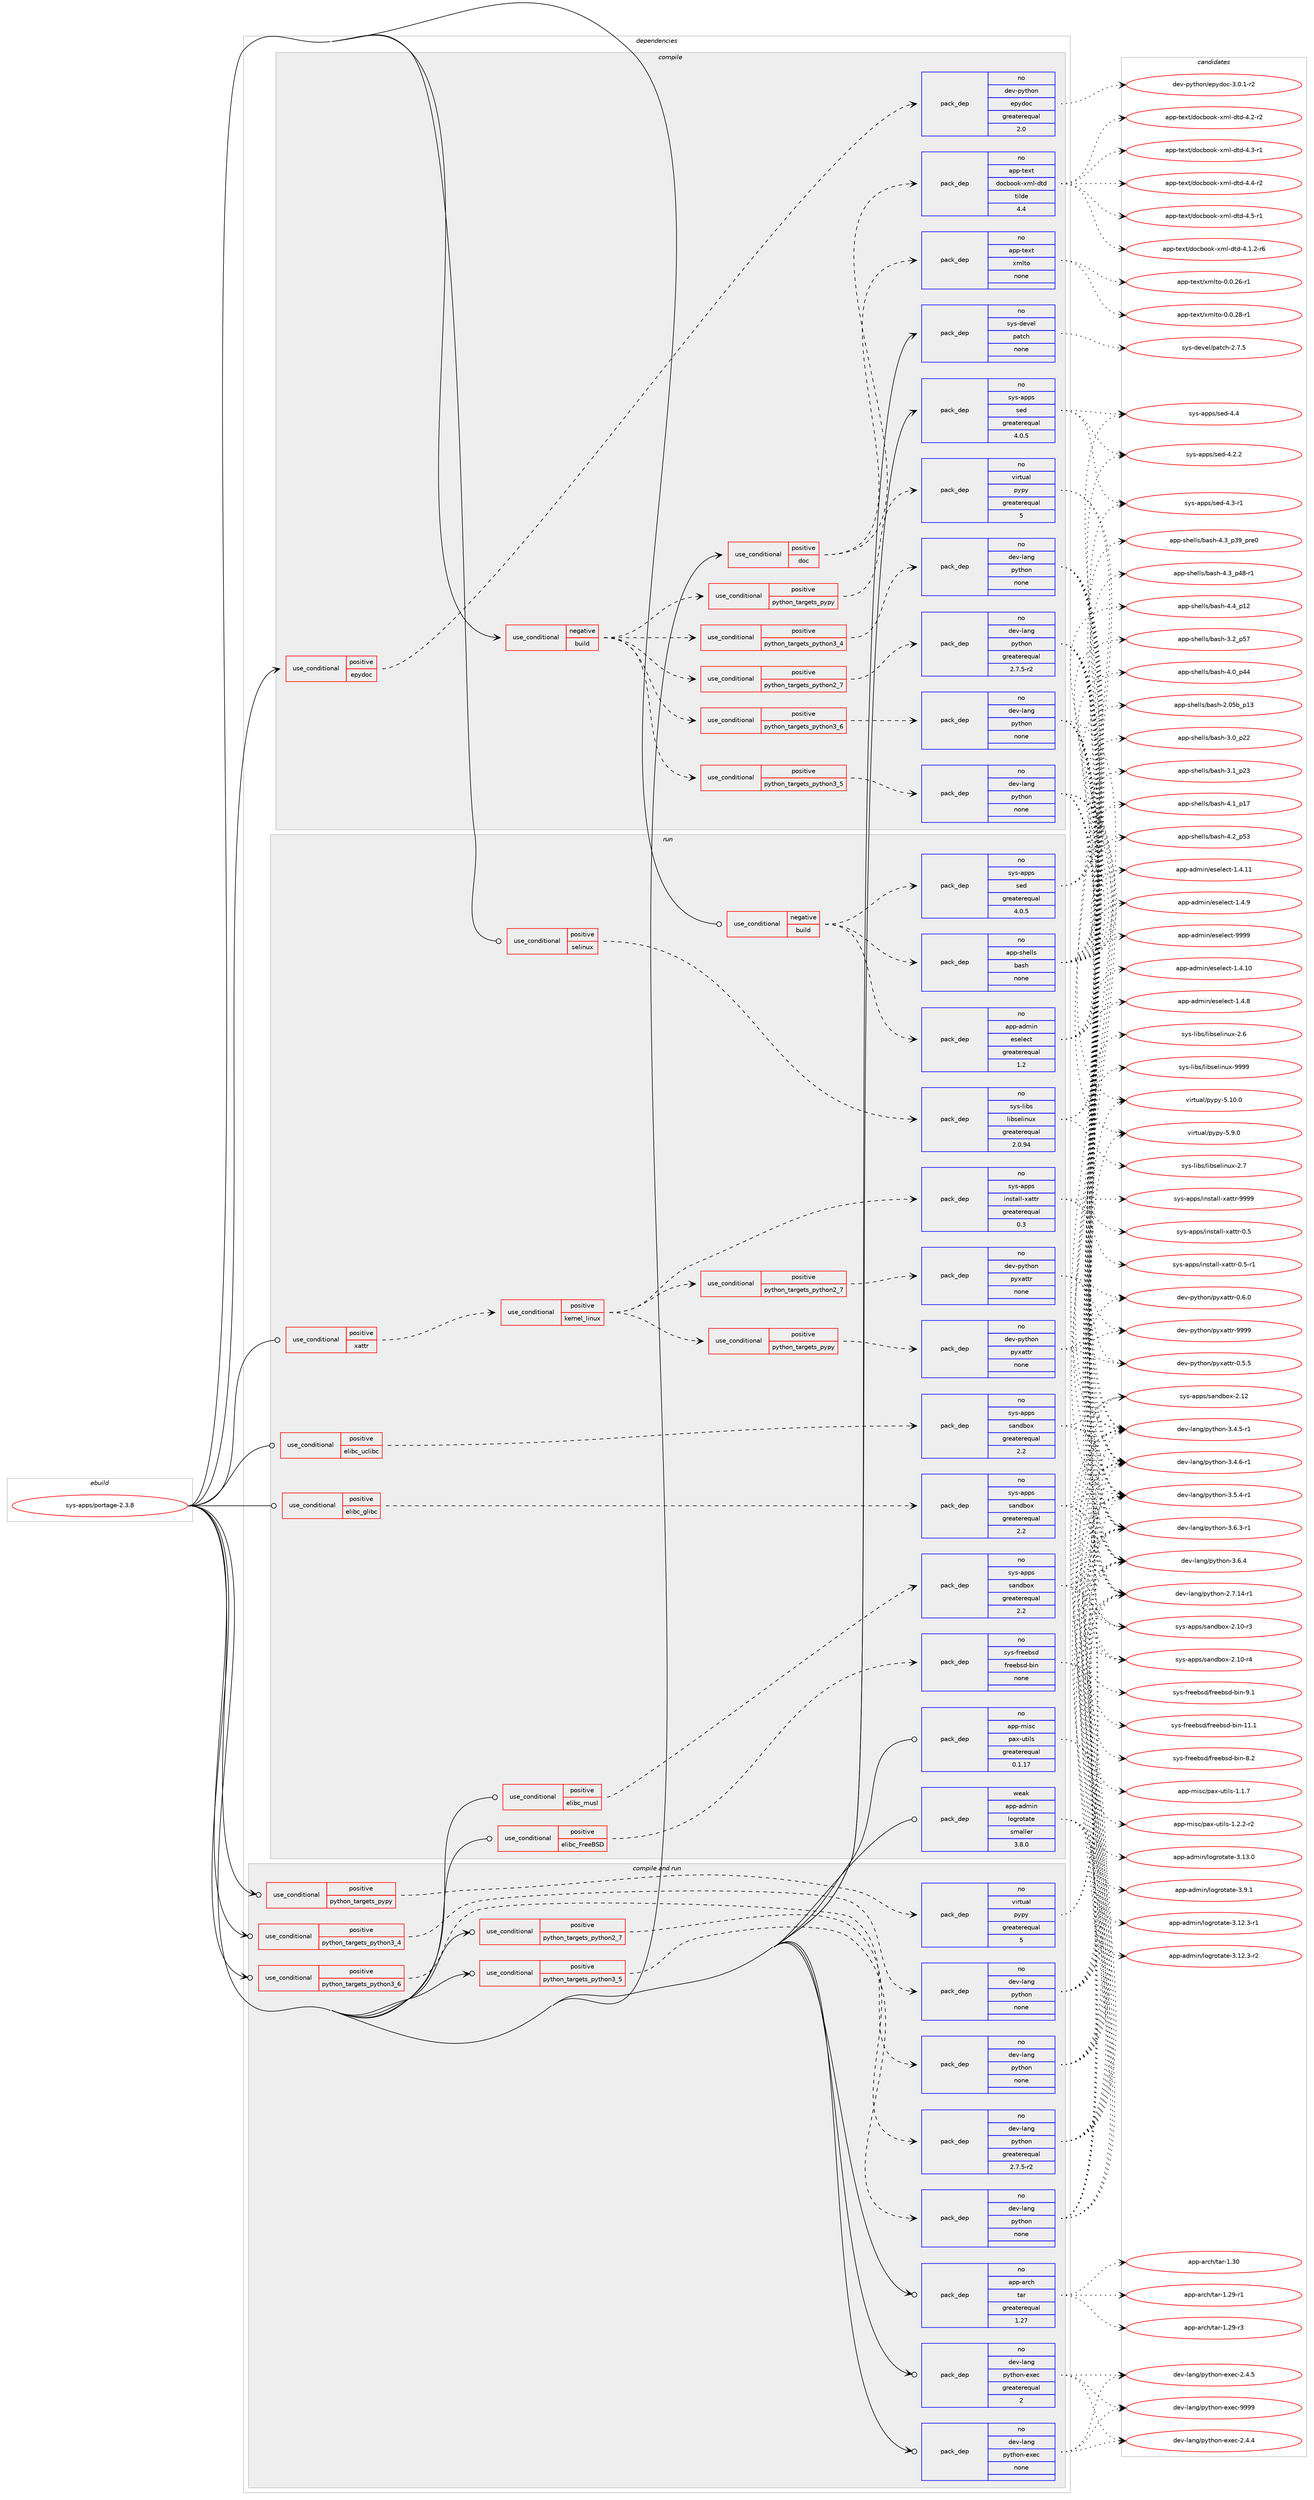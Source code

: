 digraph prolog {

# *************
# Graph options
# *************

newrank=true;
concentrate=true;
compound=true;
graph [rankdir=LR,fontname=Helvetica,fontsize=10,ranksep=1.5];#, ranksep=2.5, nodesep=0.2];
edge  [arrowhead=vee];
node  [fontname=Helvetica,fontsize=10];

# **********
# The ebuild
# **********

subgraph cluster_leftcol {
color=gray;
rank=same;
label=<<i>ebuild</i>>;
id [label="sys-apps/portage-2.3.8", color=red, width=4, href="../sys-apps/portage-2.3.8.svg"];
}

# ****************
# The dependencies
# ****************

subgraph cluster_midcol {
color=gray;
label=<<i>dependencies</i>>;
subgraph cluster_compile {
fillcolor="#eeeeee";
style=filled;
label=<<i>compile</i>>;
subgraph cond525 {
dependency5286 [label=<<TABLE BORDER="0" CELLBORDER="1" CELLSPACING="0" CELLPADDING="4"><TR><TD ROWSPAN="3" CELLPADDING="10">use_conditional</TD></TR><TR><TD>negative</TD></TR><TR><TD>build</TD></TR></TABLE>>, shape=none, color=red];
subgraph cond526 {
dependency5287 [label=<<TABLE BORDER="0" CELLBORDER="1" CELLSPACING="0" CELLPADDING="4"><TR><TD ROWSPAN="3" CELLPADDING="10">use_conditional</TD></TR><TR><TD>positive</TD></TR><TR><TD>python_targets_pypy</TD></TR></TABLE>>, shape=none, color=red];
subgraph pack4720 {
dependency5288 [label=<<TABLE BORDER="0" CELLBORDER="1" CELLSPACING="0" CELLPADDING="4" WIDTH="220"><TR><TD ROWSPAN="6" CELLPADDING="30">pack_dep</TD></TR><TR><TD WIDTH="110">no</TD></TR><TR><TD>virtual</TD></TR><TR><TD>pypy</TD></TR><TR><TD>greaterequal</TD></TR><TR><TD>5</TD></TR></TABLE>>, shape=none, color=blue];
}
dependency5287:e -> dependency5288:w [weight=20,style="dashed",arrowhead="vee"];
}
dependency5286:e -> dependency5287:w [weight=20,style="dashed",arrowhead="vee"];
subgraph cond527 {
dependency5289 [label=<<TABLE BORDER="0" CELLBORDER="1" CELLSPACING="0" CELLPADDING="4"><TR><TD ROWSPAN="3" CELLPADDING="10">use_conditional</TD></TR><TR><TD>positive</TD></TR><TR><TD>python_targets_python2_7</TD></TR></TABLE>>, shape=none, color=red];
subgraph pack4721 {
dependency5290 [label=<<TABLE BORDER="0" CELLBORDER="1" CELLSPACING="0" CELLPADDING="4" WIDTH="220"><TR><TD ROWSPAN="6" CELLPADDING="30">pack_dep</TD></TR><TR><TD WIDTH="110">no</TD></TR><TR><TD>dev-lang</TD></TR><TR><TD>python</TD></TR><TR><TD>greaterequal</TD></TR><TR><TD>2.7.5-r2</TD></TR></TABLE>>, shape=none, color=blue];
}
dependency5289:e -> dependency5290:w [weight=20,style="dashed",arrowhead="vee"];
}
dependency5286:e -> dependency5289:w [weight=20,style="dashed",arrowhead="vee"];
subgraph cond528 {
dependency5291 [label=<<TABLE BORDER="0" CELLBORDER="1" CELLSPACING="0" CELLPADDING="4"><TR><TD ROWSPAN="3" CELLPADDING="10">use_conditional</TD></TR><TR><TD>positive</TD></TR><TR><TD>python_targets_python3_4</TD></TR></TABLE>>, shape=none, color=red];
subgraph pack4722 {
dependency5292 [label=<<TABLE BORDER="0" CELLBORDER="1" CELLSPACING="0" CELLPADDING="4" WIDTH="220"><TR><TD ROWSPAN="6" CELLPADDING="30">pack_dep</TD></TR><TR><TD WIDTH="110">no</TD></TR><TR><TD>dev-lang</TD></TR><TR><TD>python</TD></TR><TR><TD>none</TD></TR><TR><TD></TD></TR></TABLE>>, shape=none, color=blue];
}
dependency5291:e -> dependency5292:w [weight=20,style="dashed",arrowhead="vee"];
}
dependency5286:e -> dependency5291:w [weight=20,style="dashed",arrowhead="vee"];
subgraph cond529 {
dependency5293 [label=<<TABLE BORDER="0" CELLBORDER="1" CELLSPACING="0" CELLPADDING="4"><TR><TD ROWSPAN="3" CELLPADDING="10">use_conditional</TD></TR><TR><TD>positive</TD></TR><TR><TD>python_targets_python3_5</TD></TR></TABLE>>, shape=none, color=red];
subgraph pack4723 {
dependency5294 [label=<<TABLE BORDER="0" CELLBORDER="1" CELLSPACING="0" CELLPADDING="4" WIDTH="220"><TR><TD ROWSPAN="6" CELLPADDING="30">pack_dep</TD></TR><TR><TD WIDTH="110">no</TD></TR><TR><TD>dev-lang</TD></TR><TR><TD>python</TD></TR><TR><TD>none</TD></TR><TR><TD></TD></TR></TABLE>>, shape=none, color=blue];
}
dependency5293:e -> dependency5294:w [weight=20,style="dashed",arrowhead="vee"];
}
dependency5286:e -> dependency5293:w [weight=20,style="dashed",arrowhead="vee"];
subgraph cond530 {
dependency5295 [label=<<TABLE BORDER="0" CELLBORDER="1" CELLSPACING="0" CELLPADDING="4"><TR><TD ROWSPAN="3" CELLPADDING="10">use_conditional</TD></TR><TR><TD>positive</TD></TR><TR><TD>python_targets_python3_6</TD></TR></TABLE>>, shape=none, color=red];
subgraph pack4724 {
dependency5296 [label=<<TABLE BORDER="0" CELLBORDER="1" CELLSPACING="0" CELLPADDING="4" WIDTH="220"><TR><TD ROWSPAN="6" CELLPADDING="30">pack_dep</TD></TR><TR><TD WIDTH="110">no</TD></TR><TR><TD>dev-lang</TD></TR><TR><TD>python</TD></TR><TR><TD>none</TD></TR><TR><TD></TD></TR></TABLE>>, shape=none, color=blue];
}
dependency5295:e -> dependency5296:w [weight=20,style="dashed",arrowhead="vee"];
}
dependency5286:e -> dependency5295:w [weight=20,style="dashed",arrowhead="vee"];
}
id:e -> dependency5286:w [weight=20,style="solid",arrowhead="vee"];
subgraph cond531 {
dependency5297 [label=<<TABLE BORDER="0" CELLBORDER="1" CELLSPACING="0" CELLPADDING="4"><TR><TD ROWSPAN="3" CELLPADDING="10">use_conditional</TD></TR><TR><TD>positive</TD></TR><TR><TD>doc</TD></TR></TABLE>>, shape=none, color=red];
subgraph pack4725 {
dependency5298 [label=<<TABLE BORDER="0" CELLBORDER="1" CELLSPACING="0" CELLPADDING="4" WIDTH="220"><TR><TD ROWSPAN="6" CELLPADDING="30">pack_dep</TD></TR><TR><TD WIDTH="110">no</TD></TR><TR><TD>app-text</TD></TR><TR><TD>xmlto</TD></TR><TR><TD>none</TD></TR><TR><TD></TD></TR></TABLE>>, shape=none, color=blue];
}
dependency5297:e -> dependency5298:w [weight=20,style="dashed",arrowhead="vee"];
subgraph pack4726 {
dependency5299 [label=<<TABLE BORDER="0" CELLBORDER="1" CELLSPACING="0" CELLPADDING="4" WIDTH="220"><TR><TD ROWSPAN="6" CELLPADDING="30">pack_dep</TD></TR><TR><TD WIDTH="110">no</TD></TR><TR><TD>app-text</TD></TR><TR><TD>docbook-xml-dtd</TD></TR><TR><TD>tilde</TD></TR><TR><TD>4.4</TD></TR></TABLE>>, shape=none, color=blue];
}
dependency5297:e -> dependency5299:w [weight=20,style="dashed",arrowhead="vee"];
}
id:e -> dependency5297:w [weight=20,style="solid",arrowhead="vee"];
subgraph cond532 {
dependency5300 [label=<<TABLE BORDER="0" CELLBORDER="1" CELLSPACING="0" CELLPADDING="4"><TR><TD ROWSPAN="3" CELLPADDING="10">use_conditional</TD></TR><TR><TD>positive</TD></TR><TR><TD>epydoc</TD></TR></TABLE>>, shape=none, color=red];
subgraph pack4727 {
dependency5301 [label=<<TABLE BORDER="0" CELLBORDER="1" CELLSPACING="0" CELLPADDING="4" WIDTH="220"><TR><TD ROWSPAN="6" CELLPADDING="30">pack_dep</TD></TR><TR><TD WIDTH="110">no</TD></TR><TR><TD>dev-python</TD></TR><TR><TD>epydoc</TD></TR><TR><TD>greaterequal</TD></TR><TR><TD>2.0</TD></TR></TABLE>>, shape=none, color=blue];
}
dependency5300:e -> dependency5301:w [weight=20,style="dashed",arrowhead="vee"];
}
id:e -> dependency5300:w [weight=20,style="solid",arrowhead="vee"];
subgraph pack4728 {
dependency5302 [label=<<TABLE BORDER="0" CELLBORDER="1" CELLSPACING="0" CELLPADDING="4" WIDTH="220"><TR><TD ROWSPAN="6" CELLPADDING="30">pack_dep</TD></TR><TR><TD WIDTH="110">no</TD></TR><TR><TD>sys-apps</TD></TR><TR><TD>sed</TD></TR><TR><TD>greaterequal</TD></TR><TR><TD>4.0.5</TD></TR></TABLE>>, shape=none, color=blue];
}
id:e -> dependency5302:w [weight=20,style="solid",arrowhead="vee"];
subgraph pack4729 {
dependency5303 [label=<<TABLE BORDER="0" CELLBORDER="1" CELLSPACING="0" CELLPADDING="4" WIDTH="220"><TR><TD ROWSPAN="6" CELLPADDING="30">pack_dep</TD></TR><TR><TD WIDTH="110">no</TD></TR><TR><TD>sys-devel</TD></TR><TR><TD>patch</TD></TR><TR><TD>none</TD></TR><TR><TD></TD></TR></TABLE>>, shape=none, color=blue];
}
id:e -> dependency5303:w [weight=20,style="solid",arrowhead="vee"];
}
subgraph cluster_compileandrun {
fillcolor="#eeeeee";
style=filled;
label=<<i>compile and run</i>>;
subgraph cond533 {
dependency5304 [label=<<TABLE BORDER="0" CELLBORDER="1" CELLSPACING="0" CELLPADDING="4"><TR><TD ROWSPAN="3" CELLPADDING="10">use_conditional</TD></TR><TR><TD>positive</TD></TR><TR><TD>python_targets_pypy</TD></TR></TABLE>>, shape=none, color=red];
subgraph pack4730 {
dependency5305 [label=<<TABLE BORDER="0" CELLBORDER="1" CELLSPACING="0" CELLPADDING="4" WIDTH="220"><TR><TD ROWSPAN="6" CELLPADDING="30">pack_dep</TD></TR><TR><TD WIDTH="110">no</TD></TR><TR><TD>virtual</TD></TR><TR><TD>pypy</TD></TR><TR><TD>greaterequal</TD></TR><TR><TD>5</TD></TR></TABLE>>, shape=none, color=blue];
}
dependency5304:e -> dependency5305:w [weight=20,style="dashed",arrowhead="vee"];
}
id:e -> dependency5304:w [weight=20,style="solid",arrowhead="odotvee"];
subgraph cond534 {
dependency5306 [label=<<TABLE BORDER="0" CELLBORDER="1" CELLSPACING="0" CELLPADDING="4"><TR><TD ROWSPAN="3" CELLPADDING="10">use_conditional</TD></TR><TR><TD>positive</TD></TR><TR><TD>python_targets_python2_7</TD></TR></TABLE>>, shape=none, color=red];
subgraph pack4731 {
dependency5307 [label=<<TABLE BORDER="0" CELLBORDER="1" CELLSPACING="0" CELLPADDING="4" WIDTH="220"><TR><TD ROWSPAN="6" CELLPADDING="30">pack_dep</TD></TR><TR><TD WIDTH="110">no</TD></TR><TR><TD>dev-lang</TD></TR><TR><TD>python</TD></TR><TR><TD>greaterequal</TD></TR><TR><TD>2.7.5-r2</TD></TR></TABLE>>, shape=none, color=blue];
}
dependency5306:e -> dependency5307:w [weight=20,style="dashed",arrowhead="vee"];
}
id:e -> dependency5306:w [weight=20,style="solid",arrowhead="odotvee"];
subgraph cond535 {
dependency5308 [label=<<TABLE BORDER="0" CELLBORDER="1" CELLSPACING="0" CELLPADDING="4"><TR><TD ROWSPAN="3" CELLPADDING="10">use_conditional</TD></TR><TR><TD>positive</TD></TR><TR><TD>python_targets_python3_4</TD></TR></TABLE>>, shape=none, color=red];
subgraph pack4732 {
dependency5309 [label=<<TABLE BORDER="0" CELLBORDER="1" CELLSPACING="0" CELLPADDING="4" WIDTH="220"><TR><TD ROWSPAN="6" CELLPADDING="30">pack_dep</TD></TR><TR><TD WIDTH="110">no</TD></TR><TR><TD>dev-lang</TD></TR><TR><TD>python</TD></TR><TR><TD>none</TD></TR><TR><TD></TD></TR></TABLE>>, shape=none, color=blue];
}
dependency5308:e -> dependency5309:w [weight=20,style="dashed",arrowhead="vee"];
}
id:e -> dependency5308:w [weight=20,style="solid",arrowhead="odotvee"];
subgraph cond536 {
dependency5310 [label=<<TABLE BORDER="0" CELLBORDER="1" CELLSPACING="0" CELLPADDING="4"><TR><TD ROWSPAN="3" CELLPADDING="10">use_conditional</TD></TR><TR><TD>positive</TD></TR><TR><TD>python_targets_python3_5</TD></TR></TABLE>>, shape=none, color=red];
subgraph pack4733 {
dependency5311 [label=<<TABLE BORDER="0" CELLBORDER="1" CELLSPACING="0" CELLPADDING="4" WIDTH="220"><TR><TD ROWSPAN="6" CELLPADDING="30">pack_dep</TD></TR><TR><TD WIDTH="110">no</TD></TR><TR><TD>dev-lang</TD></TR><TR><TD>python</TD></TR><TR><TD>none</TD></TR><TR><TD></TD></TR></TABLE>>, shape=none, color=blue];
}
dependency5310:e -> dependency5311:w [weight=20,style="dashed",arrowhead="vee"];
}
id:e -> dependency5310:w [weight=20,style="solid",arrowhead="odotvee"];
subgraph cond537 {
dependency5312 [label=<<TABLE BORDER="0" CELLBORDER="1" CELLSPACING="0" CELLPADDING="4"><TR><TD ROWSPAN="3" CELLPADDING="10">use_conditional</TD></TR><TR><TD>positive</TD></TR><TR><TD>python_targets_python3_6</TD></TR></TABLE>>, shape=none, color=red];
subgraph pack4734 {
dependency5313 [label=<<TABLE BORDER="0" CELLBORDER="1" CELLSPACING="0" CELLPADDING="4" WIDTH="220"><TR><TD ROWSPAN="6" CELLPADDING="30">pack_dep</TD></TR><TR><TD WIDTH="110">no</TD></TR><TR><TD>dev-lang</TD></TR><TR><TD>python</TD></TR><TR><TD>none</TD></TR><TR><TD></TD></TR></TABLE>>, shape=none, color=blue];
}
dependency5312:e -> dependency5313:w [weight=20,style="dashed",arrowhead="vee"];
}
id:e -> dependency5312:w [weight=20,style="solid",arrowhead="odotvee"];
subgraph pack4735 {
dependency5314 [label=<<TABLE BORDER="0" CELLBORDER="1" CELLSPACING="0" CELLPADDING="4" WIDTH="220"><TR><TD ROWSPAN="6" CELLPADDING="30">pack_dep</TD></TR><TR><TD WIDTH="110">no</TD></TR><TR><TD>app-arch</TD></TR><TR><TD>tar</TD></TR><TR><TD>greaterequal</TD></TR><TR><TD>1.27</TD></TR></TABLE>>, shape=none, color=blue];
}
id:e -> dependency5314:w [weight=20,style="solid",arrowhead="odotvee"];
subgraph pack4736 {
dependency5315 [label=<<TABLE BORDER="0" CELLBORDER="1" CELLSPACING="0" CELLPADDING="4" WIDTH="220"><TR><TD ROWSPAN="6" CELLPADDING="30">pack_dep</TD></TR><TR><TD WIDTH="110">no</TD></TR><TR><TD>dev-lang</TD></TR><TR><TD>python-exec</TD></TR><TR><TD>greaterequal</TD></TR><TR><TD>2</TD></TR></TABLE>>, shape=none, color=blue];
}
id:e -> dependency5315:w [weight=20,style="solid",arrowhead="odotvee"];
subgraph pack4737 {
dependency5316 [label=<<TABLE BORDER="0" CELLBORDER="1" CELLSPACING="0" CELLPADDING="4" WIDTH="220"><TR><TD ROWSPAN="6" CELLPADDING="30">pack_dep</TD></TR><TR><TD WIDTH="110">no</TD></TR><TR><TD>dev-lang</TD></TR><TR><TD>python-exec</TD></TR><TR><TD>none</TD></TR><TR><TD></TD></TR></TABLE>>, shape=none, color=blue];
}
id:e -> dependency5316:w [weight=20,style="solid",arrowhead="odotvee"];
}
subgraph cluster_run {
fillcolor="#eeeeee";
style=filled;
label=<<i>run</i>>;
subgraph cond538 {
dependency5317 [label=<<TABLE BORDER="0" CELLBORDER="1" CELLSPACING="0" CELLPADDING="4"><TR><TD ROWSPAN="3" CELLPADDING="10">use_conditional</TD></TR><TR><TD>negative</TD></TR><TR><TD>build</TD></TR></TABLE>>, shape=none, color=red];
subgraph pack4738 {
dependency5318 [label=<<TABLE BORDER="0" CELLBORDER="1" CELLSPACING="0" CELLPADDING="4" WIDTH="220"><TR><TD ROWSPAN="6" CELLPADDING="30">pack_dep</TD></TR><TR><TD WIDTH="110">no</TD></TR><TR><TD>sys-apps</TD></TR><TR><TD>sed</TD></TR><TR><TD>greaterequal</TD></TR><TR><TD>4.0.5</TD></TR></TABLE>>, shape=none, color=blue];
}
dependency5317:e -> dependency5318:w [weight=20,style="dashed",arrowhead="vee"];
subgraph pack4739 {
dependency5319 [label=<<TABLE BORDER="0" CELLBORDER="1" CELLSPACING="0" CELLPADDING="4" WIDTH="220"><TR><TD ROWSPAN="6" CELLPADDING="30">pack_dep</TD></TR><TR><TD WIDTH="110">no</TD></TR><TR><TD>app-shells</TD></TR><TR><TD>bash</TD></TR><TR><TD>none</TD></TR><TR><TD></TD></TR></TABLE>>, shape=none, color=blue];
}
dependency5317:e -> dependency5319:w [weight=20,style="dashed",arrowhead="vee"];
subgraph pack4740 {
dependency5320 [label=<<TABLE BORDER="0" CELLBORDER="1" CELLSPACING="0" CELLPADDING="4" WIDTH="220"><TR><TD ROWSPAN="6" CELLPADDING="30">pack_dep</TD></TR><TR><TD WIDTH="110">no</TD></TR><TR><TD>app-admin</TD></TR><TR><TD>eselect</TD></TR><TR><TD>greaterequal</TD></TR><TR><TD>1.2</TD></TR></TABLE>>, shape=none, color=blue];
}
dependency5317:e -> dependency5320:w [weight=20,style="dashed",arrowhead="vee"];
}
id:e -> dependency5317:w [weight=20,style="solid",arrowhead="odot"];
subgraph cond539 {
dependency5321 [label=<<TABLE BORDER="0" CELLBORDER="1" CELLSPACING="0" CELLPADDING="4"><TR><TD ROWSPAN="3" CELLPADDING="10">use_conditional</TD></TR><TR><TD>positive</TD></TR><TR><TD>elibc_FreeBSD</TD></TR></TABLE>>, shape=none, color=red];
subgraph pack4741 {
dependency5322 [label=<<TABLE BORDER="0" CELLBORDER="1" CELLSPACING="0" CELLPADDING="4" WIDTH="220"><TR><TD ROWSPAN="6" CELLPADDING="30">pack_dep</TD></TR><TR><TD WIDTH="110">no</TD></TR><TR><TD>sys-freebsd</TD></TR><TR><TD>freebsd-bin</TD></TR><TR><TD>none</TD></TR><TR><TD></TD></TR></TABLE>>, shape=none, color=blue];
}
dependency5321:e -> dependency5322:w [weight=20,style="dashed",arrowhead="vee"];
}
id:e -> dependency5321:w [weight=20,style="solid",arrowhead="odot"];
subgraph cond540 {
dependency5323 [label=<<TABLE BORDER="0" CELLBORDER="1" CELLSPACING="0" CELLPADDING="4"><TR><TD ROWSPAN="3" CELLPADDING="10">use_conditional</TD></TR><TR><TD>positive</TD></TR><TR><TD>elibc_glibc</TD></TR></TABLE>>, shape=none, color=red];
subgraph pack4742 {
dependency5324 [label=<<TABLE BORDER="0" CELLBORDER="1" CELLSPACING="0" CELLPADDING="4" WIDTH="220"><TR><TD ROWSPAN="6" CELLPADDING="30">pack_dep</TD></TR><TR><TD WIDTH="110">no</TD></TR><TR><TD>sys-apps</TD></TR><TR><TD>sandbox</TD></TR><TR><TD>greaterequal</TD></TR><TR><TD>2.2</TD></TR></TABLE>>, shape=none, color=blue];
}
dependency5323:e -> dependency5324:w [weight=20,style="dashed",arrowhead="vee"];
}
id:e -> dependency5323:w [weight=20,style="solid",arrowhead="odot"];
subgraph cond541 {
dependency5325 [label=<<TABLE BORDER="0" CELLBORDER="1" CELLSPACING="0" CELLPADDING="4"><TR><TD ROWSPAN="3" CELLPADDING="10">use_conditional</TD></TR><TR><TD>positive</TD></TR><TR><TD>elibc_musl</TD></TR></TABLE>>, shape=none, color=red];
subgraph pack4743 {
dependency5326 [label=<<TABLE BORDER="0" CELLBORDER="1" CELLSPACING="0" CELLPADDING="4" WIDTH="220"><TR><TD ROWSPAN="6" CELLPADDING="30">pack_dep</TD></TR><TR><TD WIDTH="110">no</TD></TR><TR><TD>sys-apps</TD></TR><TR><TD>sandbox</TD></TR><TR><TD>greaterequal</TD></TR><TR><TD>2.2</TD></TR></TABLE>>, shape=none, color=blue];
}
dependency5325:e -> dependency5326:w [weight=20,style="dashed",arrowhead="vee"];
}
id:e -> dependency5325:w [weight=20,style="solid",arrowhead="odot"];
subgraph cond542 {
dependency5327 [label=<<TABLE BORDER="0" CELLBORDER="1" CELLSPACING="0" CELLPADDING="4"><TR><TD ROWSPAN="3" CELLPADDING="10">use_conditional</TD></TR><TR><TD>positive</TD></TR><TR><TD>elibc_uclibc</TD></TR></TABLE>>, shape=none, color=red];
subgraph pack4744 {
dependency5328 [label=<<TABLE BORDER="0" CELLBORDER="1" CELLSPACING="0" CELLPADDING="4" WIDTH="220"><TR><TD ROWSPAN="6" CELLPADDING="30">pack_dep</TD></TR><TR><TD WIDTH="110">no</TD></TR><TR><TD>sys-apps</TD></TR><TR><TD>sandbox</TD></TR><TR><TD>greaterequal</TD></TR><TR><TD>2.2</TD></TR></TABLE>>, shape=none, color=blue];
}
dependency5327:e -> dependency5328:w [weight=20,style="dashed",arrowhead="vee"];
}
id:e -> dependency5327:w [weight=20,style="solid",arrowhead="odot"];
subgraph cond543 {
dependency5329 [label=<<TABLE BORDER="0" CELLBORDER="1" CELLSPACING="0" CELLPADDING="4"><TR><TD ROWSPAN="3" CELLPADDING="10">use_conditional</TD></TR><TR><TD>positive</TD></TR><TR><TD>selinux</TD></TR></TABLE>>, shape=none, color=red];
subgraph pack4745 {
dependency5330 [label=<<TABLE BORDER="0" CELLBORDER="1" CELLSPACING="0" CELLPADDING="4" WIDTH="220"><TR><TD ROWSPAN="6" CELLPADDING="30">pack_dep</TD></TR><TR><TD WIDTH="110">no</TD></TR><TR><TD>sys-libs</TD></TR><TR><TD>libselinux</TD></TR><TR><TD>greaterequal</TD></TR><TR><TD>2.0.94</TD></TR></TABLE>>, shape=none, color=blue];
}
dependency5329:e -> dependency5330:w [weight=20,style="dashed",arrowhead="vee"];
}
id:e -> dependency5329:w [weight=20,style="solid",arrowhead="odot"];
subgraph cond544 {
dependency5331 [label=<<TABLE BORDER="0" CELLBORDER="1" CELLSPACING="0" CELLPADDING="4"><TR><TD ROWSPAN="3" CELLPADDING="10">use_conditional</TD></TR><TR><TD>positive</TD></TR><TR><TD>xattr</TD></TR></TABLE>>, shape=none, color=red];
subgraph cond545 {
dependency5332 [label=<<TABLE BORDER="0" CELLBORDER="1" CELLSPACING="0" CELLPADDING="4"><TR><TD ROWSPAN="3" CELLPADDING="10">use_conditional</TD></TR><TR><TD>positive</TD></TR><TR><TD>kernel_linux</TD></TR></TABLE>>, shape=none, color=red];
subgraph pack4746 {
dependency5333 [label=<<TABLE BORDER="0" CELLBORDER="1" CELLSPACING="0" CELLPADDING="4" WIDTH="220"><TR><TD ROWSPAN="6" CELLPADDING="30">pack_dep</TD></TR><TR><TD WIDTH="110">no</TD></TR><TR><TD>sys-apps</TD></TR><TR><TD>install-xattr</TD></TR><TR><TD>greaterequal</TD></TR><TR><TD>0.3</TD></TR></TABLE>>, shape=none, color=blue];
}
dependency5332:e -> dependency5333:w [weight=20,style="dashed",arrowhead="vee"];
subgraph cond546 {
dependency5334 [label=<<TABLE BORDER="0" CELLBORDER="1" CELLSPACING="0" CELLPADDING="4"><TR><TD ROWSPAN="3" CELLPADDING="10">use_conditional</TD></TR><TR><TD>positive</TD></TR><TR><TD>python_targets_pypy</TD></TR></TABLE>>, shape=none, color=red];
subgraph pack4747 {
dependency5335 [label=<<TABLE BORDER="0" CELLBORDER="1" CELLSPACING="0" CELLPADDING="4" WIDTH="220"><TR><TD ROWSPAN="6" CELLPADDING="30">pack_dep</TD></TR><TR><TD WIDTH="110">no</TD></TR><TR><TD>dev-python</TD></TR><TR><TD>pyxattr</TD></TR><TR><TD>none</TD></TR><TR><TD></TD></TR></TABLE>>, shape=none, color=blue];
}
dependency5334:e -> dependency5335:w [weight=20,style="dashed",arrowhead="vee"];
}
dependency5332:e -> dependency5334:w [weight=20,style="dashed",arrowhead="vee"];
subgraph cond547 {
dependency5336 [label=<<TABLE BORDER="0" CELLBORDER="1" CELLSPACING="0" CELLPADDING="4"><TR><TD ROWSPAN="3" CELLPADDING="10">use_conditional</TD></TR><TR><TD>positive</TD></TR><TR><TD>python_targets_python2_7</TD></TR></TABLE>>, shape=none, color=red];
subgraph pack4748 {
dependency5337 [label=<<TABLE BORDER="0" CELLBORDER="1" CELLSPACING="0" CELLPADDING="4" WIDTH="220"><TR><TD ROWSPAN="6" CELLPADDING="30">pack_dep</TD></TR><TR><TD WIDTH="110">no</TD></TR><TR><TD>dev-python</TD></TR><TR><TD>pyxattr</TD></TR><TR><TD>none</TD></TR><TR><TD></TD></TR></TABLE>>, shape=none, color=blue];
}
dependency5336:e -> dependency5337:w [weight=20,style="dashed",arrowhead="vee"];
}
dependency5332:e -> dependency5336:w [weight=20,style="dashed",arrowhead="vee"];
}
dependency5331:e -> dependency5332:w [weight=20,style="dashed",arrowhead="vee"];
}
id:e -> dependency5331:w [weight=20,style="solid",arrowhead="odot"];
subgraph pack4749 {
dependency5338 [label=<<TABLE BORDER="0" CELLBORDER="1" CELLSPACING="0" CELLPADDING="4" WIDTH="220"><TR><TD ROWSPAN="6" CELLPADDING="30">pack_dep</TD></TR><TR><TD WIDTH="110">no</TD></TR><TR><TD>app-misc</TD></TR><TR><TD>pax-utils</TD></TR><TR><TD>greaterequal</TD></TR><TR><TD>0.1.17</TD></TR></TABLE>>, shape=none, color=blue];
}
id:e -> dependency5338:w [weight=20,style="solid",arrowhead="odot"];
subgraph pack4750 {
dependency5339 [label=<<TABLE BORDER="0" CELLBORDER="1" CELLSPACING="0" CELLPADDING="4" WIDTH="220"><TR><TD ROWSPAN="6" CELLPADDING="30">pack_dep</TD></TR><TR><TD WIDTH="110">weak</TD></TR><TR><TD>app-admin</TD></TR><TR><TD>logrotate</TD></TR><TR><TD>smaller</TD></TR><TR><TD>3.8.0</TD></TR></TABLE>>, shape=none, color=blue];
}
id:e -> dependency5339:w [weight=20,style="solid",arrowhead="odot"];
}
}

# **************
# The candidates
# **************

subgraph cluster_choices {
rank=same;
color=gray;
label=<<i>candidates</i>>;

subgraph choice4720 {
color=black;
nodesep=1;
choice118105114116117971084711212111212145534649484648 [label="virtual/pypy-5.10.0", color=red, width=4,href="../virtual/pypy-5.10.0.svg"];
choice1181051141161179710847112121112121455346574648 [label="virtual/pypy-5.9.0", color=red, width=4,href="../virtual/pypy-5.9.0.svg"];
dependency5288:e -> choice118105114116117971084711212111212145534649484648:w [style=dotted,weight="100"];
dependency5288:e -> choice1181051141161179710847112121112121455346574648:w [style=dotted,weight="100"];
}
subgraph choice4721 {
color=black;
nodesep=1;
choice100101118451089711010347112121116104111110455046554649524511449 [label="dev-lang/python-2.7.14-r1", color=red, width=4,href="../dev-lang/python-2.7.14-r1.svg"];
choice1001011184510897110103471121211161041111104551465246534511449 [label="dev-lang/python-3.4.5-r1", color=red, width=4,href="../dev-lang/python-3.4.5-r1.svg"];
choice1001011184510897110103471121211161041111104551465246544511449 [label="dev-lang/python-3.4.6-r1", color=red, width=4,href="../dev-lang/python-3.4.6-r1.svg"];
choice1001011184510897110103471121211161041111104551465346524511449 [label="dev-lang/python-3.5.4-r1", color=red, width=4,href="../dev-lang/python-3.5.4-r1.svg"];
choice1001011184510897110103471121211161041111104551465446514511449 [label="dev-lang/python-3.6.3-r1", color=red, width=4,href="../dev-lang/python-3.6.3-r1.svg"];
choice100101118451089711010347112121116104111110455146544652 [label="dev-lang/python-3.6.4", color=red, width=4,href="../dev-lang/python-3.6.4.svg"];
dependency5290:e -> choice100101118451089711010347112121116104111110455046554649524511449:w [style=dotted,weight="100"];
dependency5290:e -> choice1001011184510897110103471121211161041111104551465246534511449:w [style=dotted,weight="100"];
dependency5290:e -> choice1001011184510897110103471121211161041111104551465246544511449:w [style=dotted,weight="100"];
dependency5290:e -> choice1001011184510897110103471121211161041111104551465346524511449:w [style=dotted,weight="100"];
dependency5290:e -> choice1001011184510897110103471121211161041111104551465446514511449:w [style=dotted,weight="100"];
dependency5290:e -> choice100101118451089711010347112121116104111110455146544652:w [style=dotted,weight="100"];
}
subgraph choice4722 {
color=black;
nodesep=1;
choice100101118451089711010347112121116104111110455046554649524511449 [label="dev-lang/python-2.7.14-r1", color=red, width=4,href="../dev-lang/python-2.7.14-r1.svg"];
choice1001011184510897110103471121211161041111104551465246534511449 [label="dev-lang/python-3.4.5-r1", color=red, width=4,href="../dev-lang/python-3.4.5-r1.svg"];
choice1001011184510897110103471121211161041111104551465246544511449 [label="dev-lang/python-3.4.6-r1", color=red, width=4,href="../dev-lang/python-3.4.6-r1.svg"];
choice1001011184510897110103471121211161041111104551465346524511449 [label="dev-lang/python-3.5.4-r1", color=red, width=4,href="../dev-lang/python-3.5.4-r1.svg"];
choice1001011184510897110103471121211161041111104551465446514511449 [label="dev-lang/python-3.6.3-r1", color=red, width=4,href="../dev-lang/python-3.6.3-r1.svg"];
choice100101118451089711010347112121116104111110455146544652 [label="dev-lang/python-3.6.4", color=red, width=4,href="../dev-lang/python-3.6.4.svg"];
dependency5292:e -> choice100101118451089711010347112121116104111110455046554649524511449:w [style=dotted,weight="100"];
dependency5292:e -> choice1001011184510897110103471121211161041111104551465246534511449:w [style=dotted,weight="100"];
dependency5292:e -> choice1001011184510897110103471121211161041111104551465246544511449:w [style=dotted,weight="100"];
dependency5292:e -> choice1001011184510897110103471121211161041111104551465346524511449:w [style=dotted,weight="100"];
dependency5292:e -> choice1001011184510897110103471121211161041111104551465446514511449:w [style=dotted,weight="100"];
dependency5292:e -> choice100101118451089711010347112121116104111110455146544652:w [style=dotted,weight="100"];
}
subgraph choice4723 {
color=black;
nodesep=1;
choice100101118451089711010347112121116104111110455046554649524511449 [label="dev-lang/python-2.7.14-r1", color=red, width=4,href="../dev-lang/python-2.7.14-r1.svg"];
choice1001011184510897110103471121211161041111104551465246534511449 [label="dev-lang/python-3.4.5-r1", color=red, width=4,href="../dev-lang/python-3.4.5-r1.svg"];
choice1001011184510897110103471121211161041111104551465246544511449 [label="dev-lang/python-3.4.6-r1", color=red, width=4,href="../dev-lang/python-3.4.6-r1.svg"];
choice1001011184510897110103471121211161041111104551465346524511449 [label="dev-lang/python-3.5.4-r1", color=red, width=4,href="../dev-lang/python-3.5.4-r1.svg"];
choice1001011184510897110103471121211161041111104551465446514511449 [label="dev-lang/python-3.6.3-r1", color=red, width=4,href="../dev-lang/python-3.6.3-r1.svg"];
choice100101118451089711010347112121116104111110455146544652 [label="dev-lang/python-3.6.4", color=red, width=4,href="../dev-lang/python-3.6.4.svg"];
dependency5294:e -> choice100101118451089711010347112121116104111110455046554649524511449:w [style=dotted,weight="100"];
dependency5294:e -> choice1001011184510897110103471121211161041111104551465246534511449:w [style=dotted,weight="100"];
dependency5294:e -> choice1001011184510897110103471121211161041111104551465246544511449:w [style=dotted,weight="100"];
dependency5294:e -> choice1001011184510897110103471121211161041111104551465346524511449:w [style=dotted,weight="100"];
dependency5294:e -> choice1001011184510897110103471121211161041111104551465446514511449:w [style=dotted,weight="100"];
dependency5294:e -> choice100101118451089711010347112121116104111110455146544652:w [style=dotted,weight="100"];
}
subgraph choice4724 {
color=black;
nodesep=1;
choice100101118451089711010347112121116104111110455046554649524511449 [label="dev-lang/python-2.7.14-r1", color=red, width=4,href="../dev-lang/python-2.7.14-r1.svg"];
choice1001011184510897110103471121211161041111104551465246534511449 [label="dev-lang/python-3.4.5-r1", color=red, width=4,href="../dev-lang/python-3.4.5-r1.svg"];
choice1001011184510897110103471121211161041111104551465246544511449 [label="dev-lang/python-3.4.6-r1", color=red, width=4,href="../dev-lang/python-3.4.6-r1.svg"];
choice1001011184510897110103471121211161041111104551465346524511449 [label="dev-lang/python-3.5.4-r1", color=red, width=4,href="../dev-lang/python-3.5.4-r1.svg"];
choice1001011184510897110103471121211161041111104551465446514511449 [label="dev-lang/python-3.6.3-r1", color=red, width=4,href="../dev-lang/python-3.6.3-r1.svg"];
choice100101118451089711010347112121116104111110455146544652 [label="dev-lang/python-3.6.4", color=red, width=4,href="../dev-lang/python-3.6.4.svg"];
dependency5296:e -> choice100101118451089711010347112121116104111110455046554649524511449:w [style=dotted,weight="100"];
dependency5296:e -> choice1001011184510897110103471121211161041111104551465246534511449:w [style=dotted,weight="100"];
dependency5296:e -> choice1001011184510897110103471121211161041111104551465246544511449:w [style=dotted,weight="100"];
dependency5296:e -> choice1001011184510897110103471121211161041111104551465346524511449:w [style=dotted,weight="100"];
dependency5296:e -> choice1001011184510897110103471121211161041111104551465446514511449:w [style=dotted,weight="100"];
dependency5296:e -> choice100101118451089711010347112121116104111110455146544652:w [style=dotted,weight="100"];
}
subgraph choice4725 {
color=black;
nodesep=1;
choice971121124511610112011647120109108116111454846484650544511449 [label="app-text/xmlto-0.0.26-r1", color=red, width=4,href="../app-text/xmlto-0.0.26-r1.svg"];
choice971121124511610112011647120109108116111454846484650564511449 [label="app-text/xmlto-0.0.28-r1", color=red, width=4,href="../app-text/xmlto-0.0.28-r1.svg"];
dependency5298:e -> choice971121124511610112011647120109108116111454846484650544511449:w [style=dotted,weight="100"];
dependency5298:e -> choice971121124511610112011647120109108116111454846484650564511449:w [style=dotted,weight="100"];
}
subgraph choice4726 {
color=black;
nodesep=1;
choice971121124511610112011647100111999811111110745120109108451001161004552464946504511454 [label="app-text/docbook-xml-dtd-4.1.2-r6", color=red, width=4,href="../app-text/docbook-xml-dtd-4.1.2-r6.svg"];
choice97112112451161011201164710011199981111111074512010910845100116100455246504511450 [label="app-text/docbook-xml-dtd-4.2-r2", color=red, width=4,href="../app-text/docbook-xml-dtd-4.2-r2.svg"];
choice97112112451161011201164710011199981111111074512010910845100116100455246514511449 [label="app-text/docbook-xml-dtd-4.3-r1", color=red, width=4,href="../app-text/docbook-xml-dtd-4.3-r1.svg"];
choice97112112451161011201164710011199981111111074512010910845100116100455246524511450 [label="app-text/docbook-xml-dtd-4.4-r2", color=red, width=4,href="../app-text/docbook-xml-dtd-4.4-r2.svg"];
choice97112112451161011201164710011199981111111074512010910845100116100455246534511449 [label="app-text/docbook-xml-dtd-4.5-r1", color=red, width=4,href="../app-text/docbook-xml-dtd-4.5-r1.svg"];
dependency5299:e -> choice971121124511610112011647100111999811111110745120109108451001161004552464946504511454:w [style=dotted,weight="100"];
dependency5299:e -> choice97112112451161011201164710011199981111111074512010910845100116100455246504511450:w [style=dotted,weight="100"];
dependency5299:e -> choice97112112451161011201164710011199981111111074512010910845100116100455246514511449:w [style=dotted,weight="100"];
dependency5299:e -> choice97112112451161011201164710011199981111111074512010910845100116100455246524511450:w [style=dotted,weight="100"];
dependency5299:e -> choice97112112451161011201164710011199981111111074512010910845100116100455246534511449:w [style=dotted,weight="100"];
}
subgraph choice4727 {
color=black;
nodesep=1;
choice1001011184511212111610411111047101112121100111994551464846494511450 [label="dev-python/epydoc-3.0.1-r2", color=red, width=4,href="../dev-python/epydoc-3.0.1-r2.svg"];
dependency5301:e -> choice1001011184511212111610411111047101112121100111994551464846494511450:w [style=dotted,weight="100"];
}
subgraph choice4728 {
color=black;
nodesep=1;
choice115121115459711211211547115101100455246504650 [label="sys-apps/sed-4.2.2", color=red, width=4,href="../sys-apps/sed-4.2.2.svg"];
choice115121115459711211211547115101100455246514511449 [label="sys-apps/sed-4.3-r1", color=red, width=4,href="../sys-apps/sed-4.3-r1.svg"];
choice11512111545971121121154711510110045524652 [label="sys-apps/sed-4.4", color=red, width=4,href="../sys-apps/sed-4.4.svg"];
dependency5302:e -> choice115121115459711211211547115101100455246504650:w [style=dotted,weight="100"];
dependency5302:e -> choice115121115459711211211547115101100455246514511449:w [style=dotted,weight="100"];
dependency5302:e -> choice11512111545971121121154711510110045524652:w [style=dotted,weight="100"];
}
subgraph choice4729 {
color=black;
nodesep=1;
choice11512111545100101118101108471129711699104455046554653 [label="sys-devel/patch-2.7.5", color=red, width=4,href="../sys-devel/patch-2.7.5.svg"];
dependency5303:e -> choice11512111545100101118101108471129711699104455046554653:w [style=dotted,weight="100"];
}
subgraph choice4730 {
color=black;
nodesep=1;
choice118105114116117971084711212111212145534649484648 [label="virtual/pypy-5.10.0", color=red, width=4,href="../virtual/pypy-5.10.0.svg"];
choice1181051141161179710847112121112121455346574648 [label="virtual/pypy-5.9.0", color=red, width=4,href="../virtual/pypy-5.9.0.svg"];
dependency5305:e -> choice118105114116117971084711212111212145534649484648:w [style=dotted,weight="100"];
dependency5305:e -> choice1181051141161179710847112121112121455346574648:w [style=dotted,weight="100"];
}
subgraph choice4731 {
color=black;
nodesep=1;
choice100101118451089711010347112121116104111110455046554649524511449 [label="dev-lang/python-2.7.14-r1", color=red, width=4,href="../dev-lang/python-2.7.14-r1.svg"];
choice1001011184510897110103471121211161041111104551465246534511449 [label="dev-lang/python-3.4.5-r1", color=red, width=4,href="../dev-lang/python-3.4.5-r1.svg"];
choice1001011184510897110103471121211161041111104551465246544511449 [label="dev-lang/python-3.4.6-r1", color=red, width=4,href="../dev-lang/python-3.4.6-r1.svg"];
choice1001011184510897110103471121211161041111104551465346524511449 [label="dev-lang/python-3.5.4-r1", color=red, width=4,href="../dev-lang/python-3.5.4-r1.svg"];
choice1001011184510897110103471121211161041111104551465446514511449 [label="dev-lang/python-3.6.3-r1", color=red, width=4,href="../dev-lang/python-3.6.3-r1.svg"];
choice100101118451089711010347112121116104111110455146544652 [label="dev-lang/python-3.6.4", color=red, width=4,href="../dev-lang/python-3.6.4.svg"];
dependency5307:e -> choice100101118451089711010347112121116104111110455046554649524511449:w [style=dotted,weight="100"];
dependency5307:e -> choice1001011184510897110103471121211161041111104551465246534511449:w [style=dotted,weight="100"];
dependency5307:e -> choice1001011184510897110103471121211161041111104551465246544511449:w [style=dotted,weight="100"];
dependency5307:e -> choice1001011184510897110103471121211161041111104551465346524511449:w [style=dotted,weight="100"];
dependency5307:e -> choice1001011184510897110103471121211161041111104551465446514511449:w [style=dotted,weight="100"];
dependency5307:e -> choice100101118451089711010347112121116104111110455146544652:w [style=dotted,weight="100"];
}
subgraph choice4732 {
color=black;
nodesep=1;
choice100101118451089711010347112121116104111110455046554649524511449 [label="dev-lang/python-2.7.14-r1", color=red, width=4,href="../dev-lang/python-2.7.14-r1.svg"];
choice1001011184510897110103471121211161041111104551465246534511449 [label="dev-lang/python-3.4.5-r1", color=red, width=4,href="../dev-lang/python-3.4.5-r1.svg"];
choice1001011184510897110103471121211161041111104551465246544511449 [label="dev-lang/python-3.4.6-r1", color=red, width=4,href="../dev-lang/python-3.4.6-r1.svg"];
choice1001011184510897110103471121211161041111104551465346524511449 [label="dev-lang/python-3.5.4-r1", color=red, width=4,href="../dev-lang/python-3.5.4-r1.svg"];
choice1001011184510897110103471121211161041111104551465446514511449 [label="dev-lang/python-3.6.3-r1", color=red, width=4,href="../dev-lang/python-3.6.3-r1.svg"];
choice100101118451089711010347112121116104111110455146544652 [label="dev-lang/python-3.6.4", color=red, width=4,href="../dev-lang/python-3.6.4.svg"];
dependency5309:e -> choice100101118451089711010347112121116104111110455046554649524511449:w [style=dotted,weight="100"];
dependency5309:e -> choice1001011184510897110103471121211161041111104551465246534511449:w [style=dotted,weight="100"];
dependency5309:e -> choice1001011184510897110103471121211161041111104551465246544511449:w [style=dotted,weight="100"];
dependency5309:e -> choice1001011184510897110103471121211161041111104551465346524511449:w [style=dotted,weight="100"];
dependency5309:e -> choice1001011184510897110103471121211161041111104551465446514511449:w [style=dotted,weight="100"];
dependency5309:e -> choice100101118451089711010347112121116104111110455146544652:w [style=dotted,weight="100"];
}
subgraph choice4733 {
color=black;
nodesep=1;
choice100101118451089711010347112121116104111110455046554649524511449 [label="dev-lang/python-2.7.14-r1", color=red, width=4,href="../dev-lang/python-2.7.14-r1.svg"];
choice1001011184510897110103471121211161041111104551465246534511449 [label="dev-lang/python-3.4.5-r1", color=red, width=4,href="../dev-lang/python-3.4.5-r1.svg"];
choice1001011184510897110103471121211161041111104551465246544511449 [label="dev-lang/python-3.4.6-r1", color=red, width=4,href="../dev-lang/python-3.4.6-r1.svg"];
choice1001011184510897110103471121211161041111104551465346524511449 [label="dev-lang/python-3.5.4-r1", color=red, width=4,href="../dev-lang/python-3.5.4-r1.svg"];
choice1001011184510897110103471121211161041111104551465446514511449 [label="dev-lang/python-3.6.3-r1", color=red, width=4,href="../dev-lang/python-3.6.3-r1.svg"];
choice100101118451089711010347112121116104111110455146544652 [label="dev-lang/python-3.6.4", color=red, width=4,href="../dev-lang/python-3.6.4.svg"];
dependency5311:e -> choice100101118451089711010347112121116104111110455046554649524511449:w [style=dotted,weight="100"];
dependency5311:e -> choice1001011184510897110103471121211161041111104551465246534511449:w [style=dotted,weight="100"];
dependency5311:e -> choice1001011184510897110103471121211161041111104551465246544511449:w [style=dotted,weight="100"];
dependency5311:e -> choice1001011184510897110103471121211161041111104551465346524511449:w [style=dotted,weight="100"];
dependency5311:e -> choice1001011184510897110103471121211161041111104551465446514511449:w [style=dotted,weight="100"];
dependency5311:e -> choice100101118451089711010347112121116104111110455146544652:w [style=dotted,weight="100"];
}
subgraph choice4734 {
color=black;
nodesep=1;
choice100101118451089711010347112121116104111110455046554649524511449 [label="dev-lang/python-2.7.14-r1", color=red, width=4,href="../dev-lang/python-2.7.14-r1.svg"];
choice1001011184510897110103471121211161041111104551465246534511449 [label="dev-lang/python-3.4.5-r1", color=red, width=4,href="../dev-lang/python-3.4.5-r1.svg"];
choice1001011184510897110103471121211161041111104551465246544511449 [label="dev-lang/python-3.4.6-r1", color=red, width=4,href="../dev-lang/python-3.4.6-r1.svg"];
choice1001011184510897110103471121211161041111104551465346524511449 [label="dev-lang/python-3.5.4-r1", color=red, width=4,href="../dev-lang/python-3.5.4-r1.svg"];
choice1001011184510897110103471121211161041111104551465446514511449 [label="dev-lang/python-3.6.3-r1", color=red, width=4,href="../dev-lang/python-3.6.3-r1.svg"];
choice100101118451089711010347112121116104111110455146544652 [label="dev-lang/python-3.6.4", color=red, width=4,href="../dev-lang/python-3.6.4.svg"];
dependency5313:e -> choice100101118451089711010347112121116104111110455046554649524511449:w [style=dotted,weight="100"];
dependency5313:e -> choice1001011184510897110103471121211161041111104551465246534511449:w [style=dotted,weight="100"];
dependency5313:e -> choice1001011184510897110103471121211161041111104551465246544511449:w [style=dotted,weight="100"];
dependency5313:e -> choice1001011184510897110103471121211161041111104551465346524511449:w [style=dotted,weight="100"];
dependency5313:e -> choice1001011184510897110103471121211161041111104551465446514511449:w [style=dotted,weight="100"];
dependency5313:e -> choice100101118451089711010347112121116104111110455146544652:w [style=dotted,weight="100"];
}
subgraph choice4735 {
color=black;
nodesep=1;
choice97112112459711499104471169711445494650574511449 [label="app-arch/tar-1.29-r1", color=red, width=4,href="../app-arch/tar-1.29-r1.svg"];
choice97112112459711499104471169711445494650574511451 [label="app-arch/tar-1.29-r3", color=red, width=4,href="../app-arch/tar-1.29-r3.svg"];
choice9711211245971149910447116971144549465148 [label="app-arch/tar-1.30", color=red, width=4,href="../app-arch/tar-1.30.svg"];
dependency5314:e -> choice97112112459711499104471169711445494650574511449:w [style=dotted,weight="100"];
dependency5314:e -> choice97112112459711499104471169711445494650574511451:w [style=dotted,weight="100"];
dependency5314:e -> choice9711211245971149910447116971144549465148:w [style=dotted,weight="100"];
}
subgraph choice4736 {
color=black;
nodesep=1;
choice1001011184510897110103471121211161041111104510112010199455046524652 [label="dev-lang/python-exec-2.4.4", color=red, width=4,href="../dev-lang/python-exec-2.4.4.svg"];
choice1001011184510897110103471121211161041111104510112010199455046524653 [label="dev-lang/python-exec-2.4.5", color=red, width=4,href="../dev-lang/python-exec-2.4.5.svg"];
choice10010111845108971101034711212111610411111045101120101994557575757 [label="dev-lang/python-exec-9999", color=red, width=4,href="../dev-lang/python-exec-9999.svg"];
dependency5315:e -> choice1001011184510897110103471121211161041111104510112010199455046524652:w [style=dotted,weight="100"];
dependency5315:e -> choice1001011184510897110103471121211161041111104510112010199455046524653:w [style=dotted,weight="100"];
dependency5315:e -> choice10010111845108971101034711212111610411111045101120101994557575757:w [style=dotted,weight="100"];
}
subgraph choice4737 {
color=black;
nodesep=1;
choice1001011184510897110103471121211161041111104510112010199455046524652 [label="dev-lang/python-exec-2.4.4", color=red, width=4,href="../dev-lang/python-exec-2.4.4.svg"];
choice1001011184510897110103471121211161041111104510112010199455046524653 [label="dev-lang/python-exec-2.4.5", color=red, width=4,href="../dev-lang/python-exec-2.4.5.svg"];
choice10010111845108971101034711212111610411111045101120101994557575757 [label="dev-lang/python-exec-9999", color=red, width=4,href="../dev-lang/python-exec-9999.svg"];
dependency5316:e -> choice1001011184510897110103471121211161041111104510112010199455046524652:w [style=dotted,weight="100"];
dependency5316:e -> choice1001011184510897110103471121211161041111104510112010199455046524653:w [style=dotted,weight="100"];
dependency5316:e -> choice10010111845108971101034711212111610411111045101120101994557575757:w [style=dotted,weight="100"];
}
subgraph choice4738 {
color=black;
nodesep=1;
choice115121115459711211211547115101100455246504650 [label="sys-apps/sed-4.2.2", color=red, width=4,href="../sys-apps/sed-4.2.2.svg"];
choice115121115459711211211547115101100455246514511449 [label="sys-apps/sed-4.3-r1", color=red, width=4,href="../sys-apps/sed-4.3-r1.svg"];
choice11512111545971121121154711510110045524652 [label="sys-apps/sed-4.4", color=red, width=4,href="../sys-apps/sed-4.4.svg"];
dependency5318:e -> choice115121115459711211211547115101100455246504650:w [style=dotted,weight="100"];
dependency5318:e -> choice115121115459711211211547115101100455246514511449:w [style=dotted,weight="100"];
dependency5318:e -> choice11512111545971121121154711510110045524652:w [style=dotted,weight="100"];
}
subgraph choice4739 {
color=black;
nodesep=1;
choice9711211245115104101108108115479897115104455046485398951124951 [label="app-shells/bash-2.05b_p13", color=red, width=4,href="../app-shells/bash-2.05b_p13.svg"];
choice971121124511510410110810811547989711510445514648951125050 [label="app-shells/bash-3.0_p22", color=red, width=4,href="../app-shells/bash-3.0_p22.svg"];
choice971121124511510410110810811547989711510445514649951125051 [label="app-shells/bash-3.1_p23", color=red, width=4,href="../app-shells/bash-3.1_p23.svg"];
choice971121124511510410110810811547989711510445514650951125355 [label="app-shells/bash-3.2_p57", color=red, width=4,href="../app-shells/bash-3.2_p57.svg"];
choice971121124511510410110810811547989711510445524648951125252 [label="app-shells/bash-4.0_p44", color=red, width=4,href="../app-shells/bash-4.0_p44.svg"];
choice971121124511510410110810811547989711510445524649951124955 [label="app-shells/bash-4.1_p17", color=red, width=4,href="../app-shells/bash-4.1_p17.svg"];
choice971121124511510410110810811547989711510445524650951125351 [label="app-shells/bash-4.2_p53", color=red, width=4,href="../app-shells/bash-4.2_p53.svg"];
choice9711211245115104101108108115479897115104455246519511251579511211410148 [label="app-shells/bash-4.3_p39_pre0", color=red, width=4,href="../app-shells/bash-4.3_p39_pre0.svg"];
choice9711211245115104101108108115479897115104455246519511252564511449 [label="app-shells/bash-4.3_p48-r1", color=red, width=4,href="../app-shells/bash-4.3_p48-r1.svg"];
choice971121124511510410110810811547989711510445524652951124950 [label="app-shells/bash-4.4_p12", color=red, width=4,href="../app-shells/bash-4.4_p12.svg"];
dependency5319:e -> choice9711211245115104101108108115479897115104455046485398951124951:w [style=dotted,weight="100"];
dependency5319:e -> choice971121124511510410110810811547989711510445514648951125050:w [style=dotted,weight="100"];
dependency5319:e -> choice971121124511510410110810811547989711510445514649951125051:w [style=dotted,weight="100"];
dependency5319:e -> choice971121124511510410110810811547989711510445514650951125355:w [style=dotted,weight="100"];
dependency5319:e -> choice971121124511510410110810811547989711510445524648951125252:w [style=dotted,weight="100"];
dependency5319:e -> choice971121124511510410110810811547989711510445524649951124955:w [style=dotted,weight="100"];
dependency5319:e -> choice971121124511510410110810811547989711510445524650951125351:w [style=dotted,weight="100"];
dependency5319:e -> choice9711211245115104101108108115479897115104455246519511251579511211410148:w [style=dotted,weight="100"];
dependency5319:e -> choice9711211245115104101108108115479897115104455246519511252564511449:w [style=dotted,weight="100"];
dependency5319:e -> choice971121124511510410110810811547989711510445524652951124950:w [style=dotted,weight="100"];
}
subgraph choice4740 {
color=black;
nodesep=1;
choice971121124597100109105110471011151011081019911645494652464948 [label="app-admin/eselect-1.4.10", color=red, width=4,href="../app-admin/eselect-1.4.10.svg"];
choice971121124597100109105110471011151011081019911645494652464949 [label="app-admin/eselect-1.4.11", color=red, width=4,href="../app-admin/eselect-1.4.11.svg"];
choice9711211245971001091051104710111510110810199116454946524656 [label="app-admin/eselect-1.4.8", color=red, width=4,href="../app-admin/eselect-1.4.8.svg"];
choice9711211245971001091051104710111510110810199116454946524657 [label="app-admin/eselect-1.4.9", color=red, width=4,href="../app-admin/eselect-1.4.9.svg"];
choice97112112459710010910511047101115101108101991164557575757 [label="app-admin/eselect-9999", color=red, width=4,href="../app-admin/eselect-9999.svg"];
dependency5320:e -> choice971121124597100109105110471011151011081019911645494652464948:w [style=dotted,weight="100"];
dependency5320:e -> choice971121124597100109105110471011151011081019911645494652464949:w [style=dotted,weight="100"];
dependency5320:e -> choice9711211245971001091051104710111510110810199116454946524656:w [style=dotted,weight="100"];
dependency5320:e -> choice9711211245971001091051104710111510110810199116454946524657:w [style=dotted,weight="100"];
dependency5320:e -> choice97112112459710010910511047101115101108101991164557575757:w [style=dotted,weight="100"];
}
subgraph choice4741 {
color=black;
nodesep=1;
choice1151211154510211410110198115100471021141011019811510045981051104549494649 [label="sys-freebsd/freebsd-bin-11.1", color=red, width=4,href="../sys-freebsd/freebsd-bin-11.1.svg"];
choice11512111545102114101101981151004710211410110198115100459810511045564650 [label="sys-freebsd/freebsd-bin-8.2", color=red, width=4,href="../sys-freebsd/freebsd-bin-8.2.svg"];
choice11512111545102114101101981151004710211410110198115100459810511045574649 [label="sys-freebsd/freebsd-bin-9.1", color=red, width=4,href="../sys-freebsd/freebsd-bin-9.1.svg"];
dependency5322:e -> choice1151211154510211410110198115100471021141011019811510045981051104549494649:w [style=dotted,weight="100"];
dependency5322:e -> choice11512111545102114101101981151004710211410110198115100459810511045564650:w [style=dotted,weight="100"];
dependency5322:e -> choice11512111545102114101101981151004710211410110198115100459810511045574649:w [style=dotted,weight="100"];
}
subgraph choice4742 {
color=black;
nodesep=1;
choice115121115459711211211547115971101009811112045504649484511451 [label="sys-apps/sandbox-2.10-r3", color=red, width=4,href="../sys-apps/sandbox-2.10-r3.svg"];
choice115121115459711211211547115971101009811112045504649484511452 [label="sys-apps/sandbox-2.10-r4", color=red, width=4,href="../sys-apps/sandbox-2.10-r4.svg"];
choice11512111545971121121154711597110100981111204550464950 [label="sys-apps/sandbox-2.12", color=red, width=4,href="../sys-apps/sandbox-2.12.svg"];
dependency5324:e -> choice115121115459711211211547115971101009811112045504649484511451:w [style=dotted,weight="100"];
dependency5324:e -> choice115121115459711211211547115971101009811112045504649484511452:w [style=dotted,weight="100"];
dependency5324:e -> choice11512111545971121121154711597110100981111204550464950:w [style=dotted,weight="100"];
}
subgraph choice4743 {
color=black;
nodesep=1;
choice115121115459711211211547115971101009811112045504649484511451 [label="sys-apps/sandbox-2.10-r3", color=red, width=4,href="../sys-apps/sandbox-2.10-r3.svg"];
choice115121115459711211211547115971101009811112045504649484511452 [label="sys-apps/sandbox-2.10-r4", color=red, width=4,href="../sys-apps/sandbox-2.10-r4.svg"];
choice11512111545971121121154711597110100981111204550464950 [label="sys-apps/sandbox-2.12", color=red, width=4,href="../sys-apps/sandbox-2.12.svg"];
dependency5326:e -> choice115121115459711211211547115971101009811112045504649484511451:w [style=dotted,weight="100"];
dependency5326:e -> choice115121115459711211211547115971101009811112045504649484511452:w [style=dotted,weight="100"];
dependency5326:e -> choice11512111545971121121154711597110100981111204550464950:w [style=dotted,weight="100"];
}
subgraph choice4744 {
color=black;
nodesep=1;
choice115121115459711211211547115971101009811112045504649484511451 [label="sys-apps/sandbox-2.10-r3", color=red, width=4,href="../sys-apps/sandbox-2.10-r3.svg"];
choice115121115459711211211547115971101009811112045504649484511452 [label="sys-apps/sandbox-2.10-r4", color=red, width=4,href="../sys-apps/sandbox-2.10-r4.svg"];
choice11512111545971121121154711597110100981111204550464950 [label="sys-apps/sandbox-2.12", color=red, width=4,href="../sys-apps/sandbox-2.12.svg"];
dependency5328:e -> choice115121115459711211211547115971101009811112045504649484511451:w [style=dotted,weight="100"];
dependency5328:e -> choice115121115459711211211547115971101009811112045504649484511452:w [style=dotted,weight="100"];
dependency5328:e -> choice11512111545971121121154711597110100981111204550464950:w [style=dotted,weight="100"];
}
subgraph choice4745 {
color=black;
nodesep=1;
choice1151211154510810598115471081059811510110810511011712045504654 [label="sys-libs/libselinux-2.6", color=red, width=4,href="../sys-libs/libselinux-2.6.svg"];
choice1151211154510810598115471081059811510110810511011712045504655 [label="sys-libs/libselinux-2.7", color=red, width=4,href="../sys-libs/libselinux-2.7.svg"];
choice115121115451081059811547108105981151011081051101171204557575757 [label="sys-libs/libselinux-9999", color=red, width=4,href="../sys-libs/libselinux-9999.svg"];
dependency5330:e -> choice1151211154510810598115471081059811510110810511011712045504654:w [style=dotted,weight="100"];
dependency5330:e -> choice1151211154510810598115471081059811510110810511011712045504655:w [style=dotted,weight="100"];
dependency5330:e -> choice115121115451081059811547108105981151011081051101171204557575757:w [style=dotted,weight="100"];
}
subgraph choice4746 {
color=black;
nodesep=1;
choice11512111545971121121154710511011511697108108451209711611611445484653 [label="sys-apps/install-xattr-0.5", color=red, width=4,href="../sys-apps/install-xattr-0.5.svg"];
choice115121115459711211211547105110115116971081084512097116116114454846534511449 [label="sys-apps/install-xattr-0.5-r1", color=red, width=4,href="../sys-apps/install-xattr-0.5-r1.svg"];
choice1151211154597112112115471051101151169710810845120971161161144557575757 [label="sys-apps/install-xattr-9999", color=red, width=4,href="../sys-apps/install-xattr-9999.svg"];
dependency5333:e -> choice11512111545971121121154710511011511697108108451209711611611445484653:w [style=dotted,weight="100"];
dependency5333:e -> choice115121115459711211211547105110115116971081084512097116116114454846534511449:w [style=dotted,weight="100"];
dependency5333:e -> choice1151211154597112112115471051101151169710810845120971161161144557575757:w [style=dotted,weight="100"];
}
subgraph choice4747 {
color=black;
nodesep=1;
choice100101118451121211161041111104711212112097116116114454846534653 [label="dev-python/pyxattr-0.5.5", color=red, width=4,href="../dev-python/pyxattr-0.5.5.svg"];
choice100101118451121211161041111104711212112097116116114454846544648 [label="dev-python/pyxattr-0.6.0", color=red, width=4,href="../dev-python/pyxattr-0.6.0.svg"];
choice1001011184511212111610411111047112121120971161161144557575757 [label="dev-python/pyxattr-9999", color=red, width=4,href="../dev-python/pyxattr-9999.svg"];
dependency5335:e -> choice100101118451121211161041111104711212112097116116114454846534653:w [style=dotted,weight="100"];
dependency5335:e -> choice100101118451121211161041111104711212112097116116114454846544648:w [style=dotted,weight="100"];
dependency5335:e -> choice1001011184511212111610411111047112121120971161161144557575757:w [style=dotted,weight="100"];
}
subgraph choice4748 {
color=black;
nodesep=1;
choice100101118451121211161041111104711212112097116116114454846534653 [label="dev-python/pyxattr-0.5.5", color=red, width=4,href="../dev-python/pyxattr-0.5.5.svg"];
choice100101118451121211161041111104711212112097116116114454846544648 [label="dev-python/pyxattr-0.6.0", color=red, width=4,href="../dev-python/pyxattr-0.6.0.svg"];
choice1001011184511212111610411111047112121120971161161144557575757 [label="dev-python/pyxattr-9999", color=red, width=4,href="../dev-python/pyxattr-9999.svg"];
dependency5337:e -> choice100101118451121211161041111104711212112097116116114454846534653:w [style=dotted,weight="100"];
dependency5337:e -> choice100101118451121211161041111104711212112097116116114454846544648:w [style=dotted,weight="100"];
dependency5337:e -> choice1001011184511212111610411111047112121120971161161144557575757:w [style=dotted,weight="100"];
}
subgraph choice4749 {
color=black;
nodesep=1;
choice971121124510910511599471129712045117116105108115454946494655 [label="app-misc/pax-utils-1.1.7", color=red, width=4,href="../app-misc/pax-utils-1.1.7.svg"];
choice9711211245109105115994711297120451171161051081154549465046504511450 [label="app-misc/pax-utils-1.2.2-r2", color=red, width=4,href="../app-misc/pax-utils-1.2.2-r2.svg"];
dependency5338:e -> choice971121124510910511599471129712045117116105108115454946494655:w [style=dotted,weight="100"];
dependency5338:e -> choice9711211245109105115994711297120451171161051081154549465046504511450:w [style=dotted,weight="100"];
}
subgraph choice4750 {
color=black;
nodesep=1;
choice9711211245971001091051104710811110311411111697116101455146495046514511449 [label="app-admin/logrotate-3.12.3-r1", color=red, width=4,href="../app-admin/logrotate-3.12.3-r1.svg"];
choice9711211245971001091051104710811110311411111697116101455146495046514511450 [label="app-admin/logrotate-3.12.3-r2", color=red, width=4,href="../app-admin/logrotate-3.12.3-r2.svg"];
choice971121124597100109105110471081111031141111169711610145514649514648 [label="app-admin/logrotate-3.13.0", color=red, width=4,href="../app-admin/logrotate-3.13.0.svg"];
choice9711211245971001091051104710811110311411111697116101455146574649 [label="app-admin/logrotate-3.9.1", color=red, width=4,href="../app-admin/logrotate-3.9.1.svg"];
dependency5339:e -> choice9711211245971001091051104710811110311411111697116101455146495046514511449:w [style=dotted,weight="100"];
dependency5339:e -> choice9711211245971001091051104710811110311411111697116101455146495046514511450:w [style=dotted,weight="100"];
dependency5339:e -> choice971121124597100109105110471081111031141111169711610145514649514648:w [style=dotted,weight="100"];
dependency5339:e -> choice9711211245971001091051104710811110311411111697116101455146574649:w [style=dotted,weight="100"];
}
}

}
